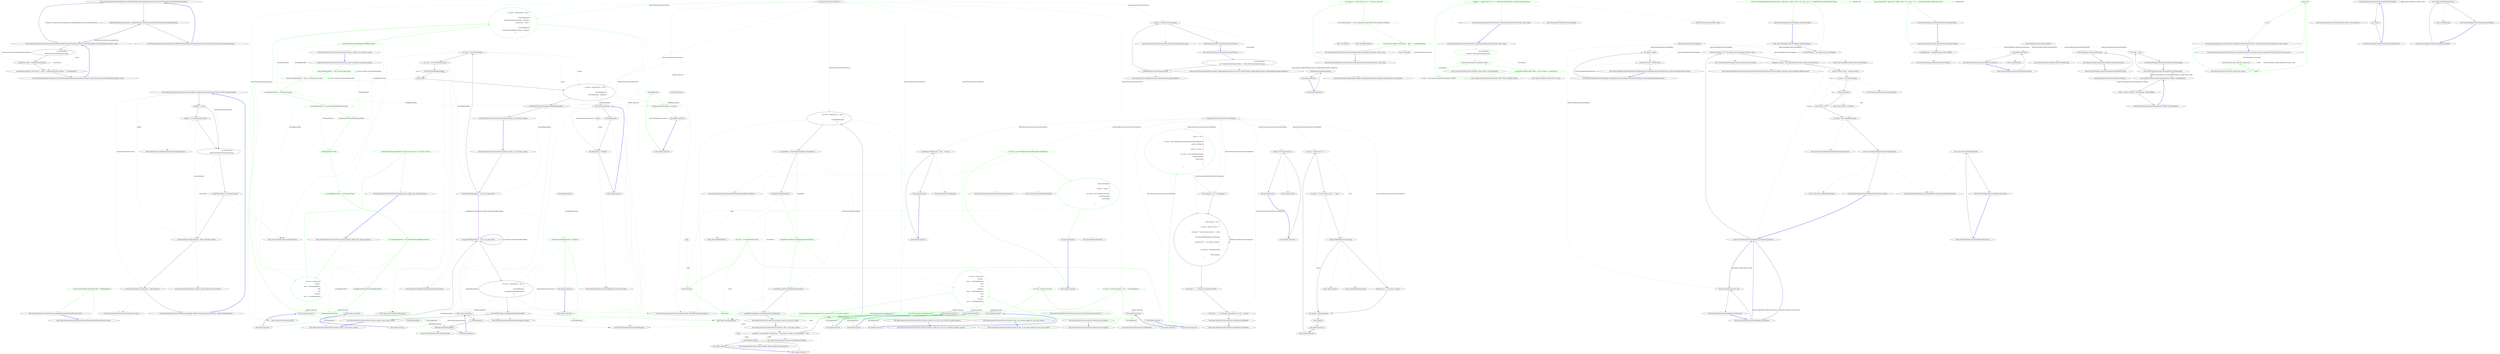 digraph  {
n0 [label="Entry Nancy.Testing.BrowserContextExtensions.MultiPartFormData(Nancy.Testing.BrowserContext, Nancy.Testing.BrowserContextMultipartFormData)", span="15-15", cluster="Nancy.Testing.BrowserContextExtensions.MultiPartFormData(Nancy.Testing.BrowserContext, Nancy.Testing.BrowserContextMultipartFormData)"];
n1 [label="MultiPartFormData(browserContext, multipartFormData, BrowserContextMultipartFormData.DefaultBoundaryName)", span="17-17", cluster="Nancy.Testing.BrowserContextExtensions.MultiPartFormData(Nancy.Testing.BrowserContext, Nancy.Testing.BrowserContextMultipartFormData)"];
n2 [label="Exit Nancy.Testing.BrowserContextExtensions.MultiPartFormData(Nancy.Testing.BrowserContext, Nancy.Testing.BrowserContextMultipartFormData)", span="15-15", cluster="Nancy.Testing.BrowserContextExtensions.MultiPartFormData(Nancy.Testing.BrowserContext, Nancy.Testing.BrowserContextMultipartFormData)"];
n3 [label="Entry Nancy.Testing.BrowserContextExtensions.MultiPartFormData(Nancy.Testing.BrowserContext, Nancy.Testing.BrowserContextMultipartFormData, string)", span="26-26", cluster="Nancy.Testing.BrowserContextExtensions.MultiPartFormData(Nancy.Testing.BrowserContext, Nancy.Testing.BrowserContextMultipartFormData, string)"];
n4 [label="var contextValues =\r\n                (IBrowserContextValues)browserContext", span="28-29", cluster="Nancy.Testing.BrowserContextExtensions.MultiPartFormData(Nancy.Testing.BrowserContext, Nancy.Testing.BrowserContextMultipartFormData, string)"];
n5 [label="contextValues.Body = multipartFormData.Body", span="31-31", cluster="Nancy.Testing.BrowserContextExtensions.MultiPartFormData(Nancy.Testing.BrowserContext, Nancy.Testing.BrowserContextMultipartFormData, string)"];
n6 [label="contextValues.Headers[''Content-Type''] = new[] { ''multipart/form-data; boundary='' + boundaryName }", span="32-32", cluster="Nancy.Testing.BrowserContextExtensions.MultiPartFormData(Nancy.Testing.BrowserContext, Nancy.Testing.BrowserContextMultipartFormData, string)"];
n7 [label="Exit Nancy.Testing.BrowserContextExtensions.MultiPartFormData(Nancy.Testing.BrowserContext, Nancy.Testing.BrowserContextMultipartFormData, string)", span="26-26", cluster="Nancy.Testing.BrowserContextExtensions.MultiPartFormData(Nancy.Testing.BrowserContext, Nancy.Testing.BrowserContextMultipartFormData, string)"];
n8 [label="Entry Nancy.Testing.BrowserContextExtensions.JsonBody<TModel>(Nancy.Testing.BrowserContext, TModel, Nancy.ISerializer)", span="41-41", cluster="Nancy.Testing.BrowserContextExtensions.JsonBody<TModel>(Nancy.Testing.BrowserContext, TModel, Nancy.ISerializer)"];
n9 [label="serializer == null", span="43-43", cluster="Nancy.Testing.BrowserContextExtensions.JsonBody<TModel>(Nancy.Testing.BrowserContext, TModel, Nancy.ISerializer)"];
n11 [label="var contextValues =\r\n                (IBrowserContextValues)browserContext", span="48-49", cluster="Nancy.Testing.BrowserContextExtensions.JsonBody<TModel>(Nancy.Testing.BrowserContext, TModel, Nancy.ISerializer)"];
n13 [label="serializer.Serialize(''application/json'', model, contextValues.Body)", span="53-53", cluster="Nancy.Testing.BrowserContextExtensions.JsonBody<TModel>(Nancy.Testing.BrowserContext, TModel, Nancy.ISerializer)"];
n14 [label="browserContext.Header(''Content-Type'', ''application/json'')", span="54-54", cluster="Nancy.Testing.BrowserContextExtensions.JsonBody<TModel>(Nancy.Testing.BrowserContext, TModel, Nancy.ISerializer)"];
n10 [label="serializer = new DefaultJsonSerializer()", span="45-45", cluster="Nancy.Testing.BrowserContextExtensions.JsonBody<TModel>(Nancy.Testing.BrowserContext, TModel, Nancy.ISerializer)"];
n16 [label="Entry Nancy.Responses.DefaultJsonSerializer.DefaultJsonSerializer()", span="8-8", cluster="Nancy.Responses.DefaultJsonSerializer.DefaultJsonSerializer()"];
n12 [label="contextValues.Body = new MemoryStream()", span="51-51", cluster="Nancy.Testing.BrowserContextExtensions.JsonBody<TModel>(Nancy.Testing.BrowserContext, TModel, Nancy.ISerializer)"];
n17 [label="Entry System.IO.MemoryStream.MemoryStream()", span="0-0", cluster="System.IO.MemoryStream.MemoryStream()"];
n18 [label="Entry Nancy.ISerializer.Serialize<TModel>(string, TModel, System.IO.Stream)", span="20-20", cluster="Nancy.ISerializer.Serialize<TModel>(string, TModel, System.IO.Stream)"];
n15 [label="Exit Nancy.Testing.BrowserContextExtensions.JsonBody<TModel>(Nancy.Testing.BrowserContext, TModel, Nancy.ISerializer)", span="41-41", cluster="Nancy.Testing.BrowserContextExtensions.JsonBody<TModel>(Nancy.Testing.BrowserContext, TModel, Nancy.ISerializer)"];
n19 [label="Entry Nancy.Testing.BrowserContext.Header(string, string)", span="100-100", cluster="Nancy.Testing.BrowserContext.Header(string, string)"];
d21 [label="var credentials = string.Format(''{0}:{1}'', username, password)", span="70-70", cluster="Nancy.Testing.BrowserContextExtensions.BasicAuth(Nancy.Testing.BrowserContext, string, string)", color=green, community=0];
d20 [label="Entry Nancy.Testing.BrowserContextExtensions.BasicAuth(Nancy.Testing.BrowserContext, string, string)", span="68-68", cluster="Nancy.Testing.BrowserContextExtensions.BasicAuth(Nancy.Testing.BrowserContext, string, string)"];
d22 [label="var encodedCredentials = Convert.ToBase64String(Encoding.UTF8.GetBytes(credentials))", span="72-72", cluster="Nancy.Testing.BrowserContextExtensions.BasicAuth(Nancy.Testing.BrowserContext, string, string)", color=green, community=0];
d25 [label="Entry string.Format(string, object, object)", span="0-0", cluster="string.Format(string, object, object)"];
d23 [label="browserContext.Header(''Authorization'', ''Basic '' + encodedCredentials)", span="74-74", cluster="Nancy.Testing.BrowserContextExtensions.BasicAuth(Nancy.Testing.BrowserContext, string, string)", color=green, community=0];
d24 [label="Exit Nancy.Testing.BrowserContextExtensions.BasicAuth(Nancy.Testing.BrowserContext, string, string)", span="68-68", cluster="Nancy.Testing.BrowserContextExtensions.BasicAuth(Nancy.Testing.BrowserContext, string, string)"];
d28 [label="Entry Unk.Header", span="", cluster="Unk.Header"];
d26 [label="Entry Unk.GetBytes", span="", cluster="Unk.GetBytes"];
d27 [label="Entry Unk.ToBase64String", span="", cluster="Unk.ToBase64String"];
d30 [label="!cookies.Any()", span="84-84", cluster="Nancy.Testing.BrowserContextExtensions.Cookie(Nancy.Testing.BrowserContext, System.Collections.Generic.IDictionary<string, string>)", color=green, community=0];
d29 [label="Entry Nancy.Testing.BrowserContextExtensions.Cookie(Nancy.Testing.BrowserContext, System.Collections.Generic.IDictionary<string, string>)", span="82-82", cluster="Nancy.Testing.BrowserContextExtensions.Cookie(Nancy.Testing.BrowserContext, System.Collections.Generic.IDictionary<string, string>)"];
d31 [label="return;", span="86-86", cluster="Nancy.Testing.BrowserContextExtensions.Cookie(Nancy.Testing.BrowserContext, System.Collections.Generic.IDictionary<string, string>)", color=green, community=0];
d32 [label=cookies, span="89-89", cluster="Nancy.Testing.BrowserContextExtensions.Cookie(Nancy.Testing.BrowserContext, System.Collections.Generic.IDictionary<string, string>)", color=green, community=0];
d35 [label="Entry System.Collections.Generic.IEnumerable<TSource>.Any<TSource>()", span="0-0", cluster="System.Collections.Generic.IEnumerable<TSource>.Any<TSource>()"];
d33 [label="browserContext.Cookie(cookie.Key, cookie.Value)", span="91-91", cluster="Nancy.Testing.BrowserContextExtensions.Cookie(Nancy.Testing.BrowserContext, System.Collections.Generic.IDictionary<string, string>)", color=green, community=0];
d34 [label="Exit Nancy.Testing.BrowserContextExtensions.Cookie(Nancy.Testing.BrowserContext, System.Collections.Generic.IDictionary<string, string>)", span="82-82", cluster="Nancy.Testing.BrowserContextExtensions.Cookie(Nancy.Testing.BrowserContext, System.Collections.Generic.IDictionary<string, string>)"];
d36 [label="Entry Nancy.Testing.BrowserContext.Cookie(string, string)", span="101-101", cluster="Nancy.Testing.BrowserContext.Cookie(string, string)"];
d38 [label="var contextValues =\r\n                (IBrowserContextValues)browserContext", span="103-104", cluster="Nancy.Testing.BrowserContextExtensions.Cookie(Nancy.Testing.BrowserContext, string, string)", color=green, community=0];
d37 [label="Entry Nancy.Testing.BrowserContextExtensions.Cookie(Nancy.Testing.BrowserContext, string, string)", span="101-101", cluster="Nancy.Testing.BrowserContextExtensions.Cookie(Nancy.Testing.BrowserContext, string, string)"];
d39 [label="!contextValues.Headers.ContainsKey(''Cookie'')", span="106-106", cluster="Nancy.Testing.BrowserContextExtensions.Cookie(Nancy.Testing.BrowserContext, string, string)", color=green, community=0];
d40 [label="contextValues.Headers.Add(''Cookie'', new List<string> { string.Empty })", span="108-108", cluster="Nancy.Testing.BrowserContextExtensions.Cookie(Nancy.Testing.BrowserContext, string, string)", color=green, community=0];
d41 [label="var values = (List<string>)contextValues.Headers[''Cookie'']", span="111-111", cluster="Nancy.Testing.BrowserContextExtensions.Cookie(Nancy.Testing.BrowserContext, string, string)", color=green, community=0];
d42 [label="values[0] += string.Format(''{0}={1};'', HttpUtility.UrlEncode(key), HttpUtility.UrlEncode(value))", span="112-112", cluster="Nancy.Testing.BrowserContextExtensions.Cookie(Nancy.Testing.BrowserContext, string, string)", color=green, community=0];
d43 [label="Exit Nancy.Testing.BrowserContextExtensions.Cookie(Nancy.Testing.BrowserContext, string, string)", span="101-101", cluster="Nancy.Testing.BrowserContextExtensions.Cookie(Nancy.Testing.BrowserContext, string, string)"];
d47 [label="Entry Nancy.Helpers.HttpUtility.UrlEncode(string)", span="373-373", cluster="Nancy.Helpers.HttpUtility.UrlEncode(string)"];
d44 [label="Entry System.Collections.Generic.IDictionary<TKey, TValue>.ContainsKey(TKey)", span="0-0", cluster="System.Collections.Generic.IDictionary<TKey, TValue>.ContainsKey(TKey)"];
d45 [label="Entry System.Collections.Generic.List<T>.List()", span="0-0", cluster="System.Collections.Generic.List<T>.List()"];
d46 [label="Entry System.Collections.Generic.IDictionary<TKey, TValue>.Add(TKey, TValue)", span="0-0", cluster="System.Collections.Generic.IDictionary<TKey, TValue>.Add(TKey, TValue)"];
d49 [label="browserContext.Header(''X-Requested-With'', ''XMLHttpRequest'')", span="122-122", cluster="Nancy.Testing.BrowserContextExtensions.AjaxRequest(Nancy.Testing.BrowserContext)", color=green, community=0];
d48 [label="Entry Nancy.Testing.BrowserContextExtensions.AjaxRequest(Nancy.Testing.BrowserContext)", span="120-120", cluster="Nancy.Testing.BrowserContextExtensions.AjaxRequest(Nancy.Testing.BrowserContext)"];
d50 [label="Exit Nancy.Testing.BrowserContextExtensions.AjaxRequest(Nancy.Testing.BrowserContext)", span="120-120", cluster="Nancy.Testing.BrowserContextExtensions.AjaxRequest(Nancy.Testing.BrowserContext)"];
m0_43 [label="Entry Nancy.Testing.BrowserContext.Body(System.IO.Stream, string)", span="70-70", cluster="Nancy.Testing.BrowserContext.Body(System.IO.Stream, string)", file="BrowserFixture.cs"];
m0_86 [label="Entry Nancy.Testing.Browser.Get(string, System.Action<Nancy.Testing.BrowserContext>)", span="50-50", cluster="Nancy.Testing.Browser.Get(string, System.Action<Nancy.Testing.BrowserContext>)", file="BrowserFixture.cs"];
m0_82 [label="Entry Nancy.Testing.Tests.BrowserFixture.Should_maintain_cookies_when_chaining_requests()", span="116-116", cluster="Nancy.Testing.Tests.BrowserFixture.Should_maintain_cookies_when_chaining_requests()", file="BrowserFixture.cs"];
m0_83 [label="var result = browser.Get(\r\n                    ''/session'',\r\n                    with => with.HttpRequest())\r\n                .Then\r\n                .Get(\r\n                    ''/session'',\r\n                    with => with.HttpRequest())", span="120-126", cluster="Nancy.Testing.Tests.BrowserFixture.Should_maintain_cookies_when_chaining_requests()", color=green, community=0, file="BrowserFixture.cs"];
m0_84 [label="result.Body.AsString().ShouldEqual(''Current session value is: I've created a session!'')", span="128-128", cluster="Nancy.Testing.Tests.BrowserFixture.Should_maintain_cookies_when_chaining_requests()", color=green, community=0, file="BrowserFixture.cs"];
m0_85 [label="Exit Nancy.Testing.Tests.BrowserFixture.Should_maintain_cookies_when_chaining_requests()", span="116-116", cluster="Nancy.Testing.Tests.BrowserFixture.Should_maintain_cookies_when_chaining_requests()", file="BrowserFixture.cs"];
m0_17 [label="Entry Nancy.Testing.Browser.Post(string, System.Action<Nancy.Testing.BrowserContext>)", span="94-94", cluster="Nancy.Testing.Browser.Post(string, System.Action<Nancy.Testing.BrowserContext>)", file="BrowserFixture.cs"];
m0_24 [label="Entry Nancy.Testing.BrowserContext.HttpRequest()", span="116-116", cluster="Nancy.Testing.BrowserContext.HttpRequest()", file="BrowserFixture.cs"];
m0_148 [label="Entry object.ToString()", span="0-0", cluster="object.ToString()", file="BrowserFixture.cs"];
m0_19 [label="Entry object.ShouldEqual(object)", span="80-80", cluster="object.ShouldEqual(object)", file="BrowserFixture.cs"];
m0_93 [label="Entry Nancy.Testing.Tests.BrowserFixture.Should_maintain_cookies_even_if_not_set_on_directly_preceding_request()", span="132-132", cluster="Nancy.Testing.Tests.BrowserFixture.Should_maintain_cookies_even_if_not_set_on_directly_preceding_request()", file="BrowserFixture.cs"];
m0_94 [label="var result = browser.Get(\r\n                    ''/session'',\r\n                    with => with.HttpRequest())\r\n                .Then\r\n                .Get(\r\n                    ''/nothing'',\r\n                    with => with.HttpRequest())\r\n                .Then\r\n                .Get(\r\n                    ''/session'',\r\n                    with => with.HttpRequest())", span="136-146", cluster="Nancy.Testing.Tests.BrowserFixture.Should_maintain_cookies_even_if_not_set_on_directly_preceding_request()", color=green, community=0, file="BrowserFixture.cs"];
m0_95 [label="result.Body.AsString().ShouldEqual(''Current session value is: I've created a session!'')", span="148-148", cluster="Nancy.Testing.Tests.BrowserFixture.Should_maintain_cookies_even_if_not_set_on_directly_preceding_request()", color=green, community=0, file="BrowserFixture.cs"];
m0_96 [label="Exit Nancy.Testing.Tests.BrowserFixture.Should_maintain_cookies_even_if_not_set_on_directly_preceding_request()", span="132-132", cluster="Nancy.Testing.Tests.BrowserFixture.Should_maintain_cookies_even_if_not_set_on_directly_preceding_request()", file="BrowserFixture.cs"];
m0_18 [label="Entry Nancy.Testing.BrowserResponseBodyWrapper.AsString()", span="30-30", cluster="Nancy.Testing.BrowserResponseBodyWrapper.AsString()", file="BrowserFixture.cs"];
m0_118 [label="Entry Nancy.Testing.Tests.BrowserFixture.EchoModule.EchoModule()", span="176-176", cluster="Nancy.Testing.Tests.BrowserFixture.EchoModule.EchoModule()", file="BrowserFixture.cs"];
m0_119 [label="Post[''/''] = ctx =>\r\n                    {\r\n                        var body = new StreamReader(Context.Request.Body).ReadToEnd();\r\n                        return new Response\r\n                                {\r\n                                    Contents = stream =>\r\n                                                {\r\n                                                    var writer = new StreamWriter(stream);\r\n                                                    writer.Write(body);\r\n                                                    writer.Flush();\r\n                                                }\r\n                                };\r\n                    }", span="179-191", cluster="Nancy.Testing.Tests.BrowserFixture.EchoModule.EchoModule()", color=green, community=0, file="BrowserFixture.cs"];
m0_120 [label="Get[''/nothing''] = ctx => string.Empty", span="193-193", cluster="Nancy.Testing.Tests.BrowserFixture.EchoModule.EchoModule()", file="BrowserFixture.cs"];
m0_121 [label="Get[''/session''] = ctx =>\r\n                    {\r\n                        var value = Session[''moo''] ?? '''';\r\n\r\n                        var output = ''Current session value is: '' + value;\r\n\r\n                        if (string.IsNullOrEmpty(value.ToString()))\r\n                        {\r\n                            Session[''moo''] = ''I've created a session!'';\r\n                        }\r\n\r\n                        var response = (Response)output;\r\n\r\n                        return response;\r\n                    }", span="195-209", cluster="Nancy.Testing.Tests.BrowserFixture.EchoModule.EchoModule()", file="BrowserFixture.cs"];
m0_122 [label="Get[''/type''] = _ => Request.Url.Scheme.ToLower()", span="211-211", cluster="Nancy.Testing.Tests.BrowserFixture.EchoModule.EchoModule()", file="BrowserFixture.cs"];
m0_123 [label="Get[''/ajax''] = _ => this.Request.IsAjaxRequest() ? ''ajax'' : ''not-ajax''", span="213-213", cluster="Nancy.Testing.Tests.BrowserFixture.EchoModule.EchoModule()", file="BrowserFixture.cs"];
m0_124 [label="Exit Nancy.Testing.Tests.BrowserFixture.EchoModule.EchoModule()", span="176-176", cluster="Nancy.Testing.Tests.BrowserFixture.EchoModule.EchoModule()", file="BrowserFixture.cs"];
m0_26 [label="Entry Nancy.Testing.Tests.BrowserFixture.Should_be_able_to_send_stream_in_body()", span="45-45", cluster="Nancy.Testing.Tests.BrowserFixture.Should_be_able_to_send_stream_in_body()", file="BrowserFixture.cs"];
m0_33 [label="result.Body.AsString().ShouldEqual(thisIsMyRequestBody)", span="61-61", cluster="Nancy.Testing.Tests.BrowserFixture.Should_be_able_to_send_stream_in_body()", file="BrowserFixture.cs"];
m0_30 [label="writer.Write(thisIsMyRequestBody)", span="51-51", cluster="Nancy.Testing.Tests.BrowserFixture.Should_be_able_to_send_stream_in_body()", file="BrowserFixture.cs"];
m0_28 [label="var stream = new MemoryStream()", span="49-49", cluster="Nancy.Testing.Tests.BrowserFixture.Should_be_able_to_send_stream_in_body()", file="BrowserFixture.cs"];
m0_29 [label="var writer = new StreamWriter(stream)", span="50-50", cluster="Nancy.Testing.Tests.BrowserFixture.Should_be_able_to_send_stream_in_body()", file="BrowserFixture.cs"];
m0_32 [label="var result = browser.Post(''/'', with =>\r\n                                           {\r\n                                               with.HttpRequest();\r\n                                               with.Body(stream, ''text/plain'');\r\n                                           })", span="54-58", cluster="Nancy.Testing.Tests.BrowserFixture.Should_be_able_to_send_stream_in_body()", file="BrowserFixture.cs"];
m0_31 [label="writer.Flush()", span="52-52", cluster="Nancy.Testing.Tests.BrowserFixture.Should_be_able_to_send_stream_in_body()", file="BrowserFixture.cs"];
m0_27 [label="string thisIsMyRequestBody = ''This is my request body''", span="48-48", cluster="Nancy.Testing.Tests.BrowserFixture.Should_be_able_to_send_stream_in_body()", file="BrowserFixture.cs"];
m0_34 [label="Exit Nancy.Testing.Tests.BrowserFixture.Should_be_able_to_send_stream_in_body()", span="45-45", cluster="Nancy.Testing.Tests.BrowserFixture.Should_be_able_to_send_stream_in_body()", file="BrowserFixture.cs"];
m0_36 [label="Entry System.IO.StreamWriter.StreamWriter(System.IO.Stream)", span="0-0", cluster="System.IO.StreamWriter.StreamWriter(System.IO.Stream)", file="BrowserFixture.cs"];
m0_12 [label="Entry Nancy.Testing.Tests.BrowserFixture.Should_be_able_to_send_string_in_body()", span="28-28", cluster="Nancy.Testing.Tests.BrowserFixture.Should_be_able_to_send_string_in_body()", file="BrowserFixture.cs"];
m0_15 [label="result.Body.AsString().ShouldEqual(thisIsMyRequestBody)", span="41-41", cluster="Nancy.Testing.Tests.BrowserFixture.Should_be_able_to_send_string_in_body()", file="BrowserFixture.cs"];
m0_14 [label="var result = browser.Post(''/'', with =>\r\n                                           {\r\n                                               with.HttpRequest();\r\n                                               with.Body(thisIsMyRequestBody);\r\n                                           })", span="34-38", cluster="Nancy.Testing.Tests.BrowserFixture.Should_be_able_to_send_string_in_body()", file="BrowserFixture.cs"];
m0_13 [label="string thisIsMyRequestBody = ''This is my request body''", span="31-31", cluster="Nancy.Testing.Tests.BrowserFixture.Should_be_able_to_send_string_in_body()", file="BrowserFixture.cs"];
m0_16 [label="Exit Nancy.Testing.Tests.BrowserFixture.Should_be_able_to_send_string_in_body()", span="28-28", cluster="Nancy.Testing.Tests.BrowserFixture.Should_be_able_to_send_string_in_body()", file="BrowserFixture.cs"];
m0_149 [label="Entry string.IsNullOrEmpty(string)", span="0-0", cluster="string.IsNullOrEmpty(string)", file="BrowserFixture.cs"];
m0_6 [label="Entry Nancy.Session.CookieBasedSessions.Enable(Nancy.Bootstrapper.IPipelines)", span="79-79", cluster="Nancy.Session.CookieBasedSessions.Enable(Nancy.Bootstrapper.IPipelines)", file="BrowserFixture.cs"];
m0_44 [label="Entry Nancy.Testing.Tests.BrowserFixture.Should_be_able_to_send_json_in_body()", span="65-65", cluster="Nancy.Testing.Tests.BrowserFixture.Should_be_able_to_send_json_in_body()", file="BrowserFixture.cs"];
m0_49 [label="actualModel.SomeString.ShouldEqual(model.SomeString)", span="80-80", cluster="Nancy.Testing.Tests.BrowserFixture.Should_be_able_to_send_json_in_body()", color=green, community=0, file="BrowserFixture.cs"];
m0_45 [label="var model = new EchoModel { SomeString = ''Some String'', SomeInt = 29, SomeBoolean = true }", span="68-68", cluster="Nancy.Testing.Tests.BrowserFixture.Should_be_able_to_send_json_in_body()", file="BrowserFixture.cs"];
m0_47 [label="var actualModel = result.Body.DeserializeJson<EchoModel>()", span="77-77", cluster="Nancy.Testing.Tests.BrowserFixture.Should_be_able_to_send_json_in_body()", file="BrowserFixture.cs"];
m0_48 [label="actualModel.ShouldNotBeNull()", span="79-79", cluster="Nancy.Testing.Tests.BrowserFixture.Should_be_able_to_send_json_in_body()", file="BrowserFixture.cs"];
m0_50 [label="actualModel.SomeInt.ShouldEqual(model.SomeInt)", span="81-81", cluster="Nancy.Testing.Tests.BrowserFixture.Should_be_able_to_send_json_in_body()", file="BrowserFixture.cs"];
m0_46 [label="var result = browser.Post(''/'', with =>\r\n                                            {\r\n                                                with.JsonBody(model);\r\n                                            })", span="71-74", cluster="Nancy.Testing.Tests.BrowserFixture.Should_be_able_to_send_json_in_body()", file="BrowserFixture.cs"];
m0_51 [label="actualModel.SomeBoolean.ShouldEqual(model.SomeBoolean)", span="82-82", cluster="Nancy.Testing.Tests.BrowserFixture.Should_be_able_to_send_json_in_body()", file="BrowserFixture.cs"];
m0_52 [label="Exit Nancy.Testing.Tests.BrowserFixture.Should_be_able_to_send_json_in_body()", span="65-65", cluster="Nancy.Testing.Tests.BrowserFixture.Should_be_able_to_send_json_in_body()", file="BrowserFixture.cs"];
m0_117 [label="Entry Nancy.Testing.BrowserContext.AjaxRequest()", span="120-120", cluster="Nancy.Testing.BrowserContext.AjaxRequest()", file="BrowserFixture.cs"];
m0_59 [label="Entry Nancy.Testing.BrowserContext.JsonBody<TModel>(TModel, Nancy.ISerializer)", span="46-46", cluster="Nancy.Testing.BrowserContext.JsonBody<TModel>(TModel, Nancy.ISerializer)", file="BrowserFixture.cs"];
m0_8 [label="Entry lambda expression", span="20-20", cluster="lambda expression", file="BrowserFixture.cs"];
m0_76 [label="with.Body(firstRequestStream, ''text/plain'')", span="104-104", cluster="lambda expression", color=green, community=0, file="BrowserFixture.cs"];
m0_74 [label="Entry lambda expression", span="101-105", cluster="lambda expression", file="BrowserFixture.cs"];
m0_78 [label="Entry lambda expression", span="105-109", cluster="lambda expression", file="BrowserFixture.cs"];
m0_75 [label="with.HttpRequest()", span="103-103", cluster="lambda expression", color=green, community=0, file="BrowserFixture.cs"];
m0_77 [label="Exit lambda expression", span="101-105", cluster="lambda expression", file="BrowserFixture.cs"];
m0_80 [label="with.Body(secondRequestStream, ''text/plain'')", span="108-108", cluster="lambda expression", color=green, community=0, file="BrowserFixture.cs"];
m0_79 [label="with.HttpRequest()", span="107-107", cluster="lambda expression", color=green, community=0, file="BrowserFixture.cs"];
m0_81 [label="Exit lambda expression", span="105-109", cluster="lambda expression", file="BrowserFixture.cs"];
m0_87 [label="Entry lambda expression", span="122-122", cluster="lambda expression", file="BrowserFixture.cs"];
m0_90 [label="Entry lambda expression", span="126-126", cluster="lambda expression", file="BrowserFixture.cs"];
m0_88 [label="with.HttpRequest()", span="122-122", cluster="lambda expression", color=green, community=0, file="BrowserFixture.cs"];
m0_89 [label="Exit lambda expression", span="122-122", cluster="lambda expression", file="BrowserFixture.cs"];
m0_91 [label="with.HttpRequest()", span="126-126", cluster="lambda expression", color=green, community=0, file="BrowserFixture.cs"];
m0_92 [label="Exit lambda expression", span="126-126", cluster="lambda expression", file="BrowserFixture.cs"];
m0_97 [label="Entry lambda expression", span="138-138", cluster="lambda expression", file="BrowserFixture.cs"];
m0_100 [label="Entry lambda expression", span="142-142", cluster="lambda expression", file="BrowserFixture.cs"];
m0_103 [label="Entry lambda expression", span="146-146", cluster="lambda expression", file="BrowserFixture.cs"];
m0_98 [label="with.HttpRequest()", span="138-138", cluster="lambda expression", color=green, community=0, file="BrowserFixture.cs"];
m0_99 [label="Exit lambda expression", span="138-138", cluster="lambda expression", file="BrowserFixture.cs"];
m0_101 [label="with.HttpRequest()", span="142-142", cluster="lambda expression", color=green, community=0, file="BrowserFixture.cs"];
m0_102 [label="Exit lambda expression", span="142-142", cluster="lambda expression", file="BrowserFixture.cs"];
m0_104 [label="with.HttpRequest()", span="146-146", cluster="lambda expression", color=green, community=0, file="BrowserFixture.cs"];
m0_105 [label="Exit lambda expression", span="146-146", cluster="lambda expression", file="BrowserFixture.cs"];
m0_114 [label="Entry lambda expression", span="162-162", cluster="lambda expression", file="BrowserFixture.cs"];
m0_115 [label="with.AjaxRequest()", span="162-162", cluster="lambda expression", color=green, community=0, file="BrowserFixture.cs"];
m0_116 [label="Exit lambda expression", span="162-162", cluster="lambda expression", file="BrowserFixture.cs"];
m0_126 [label="var body = new StreamReader(Context.Request.Body).ReadToEnd()", span="181-181", cluster="lambda expression", color=green, community=0, file="BrowserFixture.cs"];
m0_125 [label="Entry lambda expression", span="179-191", cluster="lambda expression", file="BrowserFixture.cs"];
m0_127 [label="return new Response\r\n                                {\r\n                                    Contents = stream =>\r\n                                                {\r\n                                                    var writer = new StreamWriter(stream);\r\n                                                    writer.Write(body);\r\n                                                    writer.Flush();\r\n                                                }\r\n                                };", span="182-190", cluster="lambda expression", color=green, community=0, file="BrowserFixture.cs"];
m0_134 [label="writer.Write(body)", span="187-187", cluster="lambda expression", color=green, community=0, file="BrowserFixture.cs"];
m0_128 [label="Exit lambda expression", span="179-191", cluster="lambda expression", file="BrowserFixture.cs"];
m0_133 [label="var writer = new StreamWriter(stream)", span="186-186", cluster="lambda expression", color=green, community=0, file="BrowserFixture.cs"];
m0_135 [label="writer.Flush()", span="188-188", cluster="lambda expression", color=green, community=0, file="BrowserFixture.cs"];
m0_132 [label="Entry lambda expression", span="184-189", cluster="lambda expression", file="BrowserFixture.cs"];
m0_136 [label="Exit lambda expression", span="184-189", cluster="lambda expression", file="BrowserFixture.cs"];
m0_57 [label="with.JsonBody(model)", span="73-73", cluster="lambda expression", file="BrowserFixture.cs"];
m0_41 [label="with.Body(stream, ''text/plain'')", span="57-57", cluster="lambda expression", file="BrowserFixture.cs"];
m0_21 [label="with.HttpRequest()", span="36-36", cluster="lambda expression", file="BrowserFixture.cs"];
m0_40 [label="with.HttpRequest()", span="56-56", cluster="lambda expression", file="BrowserFixture.cs"];
m0_141 [label="var value = Session[''moo''] ?? ''''", span="197-197", cluster="lambda expression", file="BrowserFixture.cs"];
m0_144 [label="Session[''moo''] = ''I've created a session!''", span="203-203", cluster="lambda expression", file="BrowserFixture.cs"];
m0_151 [label="Request.Url.Scheme.ToLower()", span="211-211", cluster="lambda expression", file="BrowserFixture.cs"];
m0_155 [label="this.Request.IsAjaxRequest() ? ''ajax'' : ''not-ajax''", span="213-213", cluster="lambda expression", file="BrowserFixture.cs"];
m0_56 [label="Entry lambda expression", span="71-74", cluster="lambda expression", file="BrowserFixture.cs"];
m0_58 [label="Exit lambda expression", span="71-74", cluster="lambda expression", file="BrowserFixture.cs"];
m0_20 [label="Entry lambda expression", span="34-38", cluster="lambda expression", file="BrowserFixture.cs"];
m0_39 [label="Entry lambda expression", span="54-58", cluster="lambda expression", file="BrowserFixture.cs"];
m0_42 [label="Exit lambda expression", span="54-58", cluster="lambda expression", file="BrowserFixture.cs"];
m0_22 [label="with.Body(thisIsMyRequestBody)", span="37-37", cluster="lambda expression", file="BrowserFixture.cs"];
m0_140 [label="Entry lambda expression", span="195-209", cluster="lambda expression", file="BrowserFixture.cs"];
m0_142 [label="var output = ''Current session value is: '' + value", span="199-199", cluster="lambda expression", file="BrowserFixture.cs"];
m0_143 [label="string.IsNullOrEmpty(value.ToString())", span="201-201", cluster="lambda expression", file="BrowserFixture.cs"];
m0_145 [label="var response = (Response)output", span="206-206", cluster="lambda expression", file="BrowserFixture.cs"];
m0_150 [label="Entry lambda expression", span="211-211", cluster="lambda expression", file="BrowserFixture.cs"];
m0_152 [label="Exit lambda expression", span="211-211", cluster="lambda expression", file="BrowserFixture.cs"];
m0_154 [label="Entry lambda expression", span="213-213", cluster="lambda expression", file="BrowserFixture.cs"];
m0_156 [label="Exit lambda expression", span="213-213", cluster="lambda expression", file="BrowserFixture.cs"];
m0_9 [label="config.Modules(typeof(EchoModule))", span="20-20", cluster="lambda expression", file="BrowserFixture.cs"];
m0_23 [label="Exit lambda expression", span="34-38", cluster="lambda expression", file="BrowserFixture.cs"];
m0_147 [label="Exit lambda expression", span="195-209", cluster="lambda expression", file="BrowserFixture.cs"];
m0_146 [label="return response;", span="208-208", cluster="lambda expression", file="BrowserFixture.cs"];
m0_10 [label="Exit lambda expression", span="20-20", cluster="lambda expression", file="BrowserFixture.cs"];
m0_60 [label="Entry Nancy.Testing.Tests.BrowserFixture.Should_be_able_to_continue_with_another_request()", span="86-86", cluster="Nancy.Testing.Tests.BrowserFixture.Should_be_able_to_continue_with_another_request()", file="BrowserFixture.cs"];
m0_61 [label="string FirstRequestBody = ''This is my first request body''", span="89-89", cluster="Nancy.Testing.Tests.BrowserFixture.Should_be_able_to_continue_with_another_request()", color=green, community=0, file="BrowserFixture.cs"];
m0_62 [label="string SecondRequestBody = ''This is my second request body''", span="90-90", cluster="Nancy.Testing.Tests.BrowserFixture.Should_be_able_to_continue_with_another_request()", color=green, community=0, file="BrowserFixture.cs"];
m0_65 [label="firstRequestWriter.Write(FirstRequestBody)", span="93-93", cluster="Nancy.Testing.Tests.BrowserFixture.Should_be_able_to_continue_with_another_request()", color=green, community=0, file="BrowserFixture.cs"];
m0_63 [label="var firstRequestStream = new MemoryStream()", span="91-91", cluster="Nancy.Testing.Tests.BrowserFixture.Should_be_able_to_continue_with_another_request()", color=green, community=0, file="BrowserFixture.cs"];
m0_69 [label="secondRequestWriter.Write(SecondRequestBody)", span="97-97", cluster="Nancy.Testing.Tests.BrowserFixture.Should_be_able_to_continue_with_another_request()", color=green, community=0, file="BrowserFixture.cs"];
m0_72 [label="result.Body.AsString().ShouldEqual(SecondRequestBody)", span="112-112", cluster="Nancy.Testing.Tests.BrowserFixture.Should_be_able_to_continue_with_another_request()", color=green, community=0, file="BrowserFixture.cs"];
m0_64 [label="var firstRequestWriter = new StreamWriter(firstRequestStream)", span="92-92", cluster="Nancy.Testing.Tests.BrowserFixture.Should_be_able_to_continue_with_another_request()", color=green, community=0, file="BrowserFixture.cs"];
m0_66 [label="firstRequestWriter.Flush()", span="94-94", cluster="Nancy.Testing.Tests.BrowserFixture.Should_be_able_to_continue_with_another_request()", color=green, community=0, file="BrowserFixture.cs"];
m0_71 [label="var result = browser.Post(''/'', with =>\r\n            {\r\n                with.HttpRequest();\r\n                with.Body(firstRequestStream, ''text/plain'');\r\n            }).Then.Post(''/'', with =>\r\n            {\r\n                with.HttpRequest();\r\n                with.Body(secondRequestStream, ''text/plain'');\r\n            })", span="101-109", cluster="Nancy.Testing.Tests.BrowserFixture.Should_be_able_to_continue_with_another_request()", color=green, community=0, file="BrowserFixture.cs"];
m0_68 [label="var secondRequestWriter = new StreamWriter(secondRequestStream)", span="96-96", cluster="Nancy.Testing.Tests.BrowserFixture.Should_be_able_to_continue_with_another_request()", color=green, community=0, file="BrowserFixture.cs"];
m0_70 [label="secondRequestWriter.Flush()", span="98-98", cluster="Nancy.Testing.Tests.BrowserFixture.Should_be_able_to_continue_with_another_request()", color=green, community=0, file="BrowserFixture.cs"];
m0_67 [label="var secondRequestStream = new MemoryStream()", span="95-95", cluster="Nancy.Testing.Tests.BrowserFixture.Should_be_able_to_continue_with_another_request()", color=green, community=0, file="BrowserFixture.cs"];
m0_73 [label="Exit Nancy.Testing.Tests.BrowserFixture.Should_be_able_to_continue_with_another_request()", span="86-86", cluster="Nancy.Testing.Tests.BrowserFixture.Should_be_able_to_continue_with_another_request()", file="BrowserFixture.cs"];
m0_106 [label="Entry Nancy.Testing.Tests.BrowserFixture.Should_be_able_to_not_specify_delegate_for_basic_http_request()", span="152-152", cluster="Nancy.Testing.Tests.BrowserFixture.Should_be_able_to_not_specify_delegate_for_basic_http_request()", file="BrowserFixture.cs"];
m0_107 [label="var result = browser.Get(''/type'')", span="154-154", cluster="Nancy.Testing.Tests.BrowserFixture.Should_be_able_to_not_specify_delegate_for_basic_http_request()", color=green, community=0, file="BrowserFixture.cs"];
m0_108 [label="result.Body.AsString().ShouldEqual(''http'')", span="156-156", cluster="Nancy.Testing.Tests.BrowserFixture.Should_be_able_to_not_specify_delegate_for_basic_http_request()", color=green, community=0, file="BrowserFixture.cs"];
m0_109 [label="Exit Nancy.Testing.Tests.BrowserFixture.Should_be_able_to_not_specify_delegate_for_basic_http_request()", span="152-152", cluster="Nancy.Testing.Tests.BrowserFixture.Should_be_able_to_not_specify_delegate_for_basic_http_request()", file="BrowserFixture.cs"];
m0_37 [label="Entry System.IO.StreamWriter.Write(string)", span="0-0", cluster="System.IO.StreamWriter.Write(string)", file="BrowserFixture.cs"];
m0_129 [label="Entry System.IO.StreamReader.StreamReader(System.IO.Stream)", span="0-0", cluster="System.IO.StreamReader.StreamReader(System.IO.Stream)", file="BrowserFixture.cs"];
m0_38 [label="Entry System.IO.StreamWriter.Flush()", span="0-0", cluster="System.IO.StreamWriter.Flush()", file="BrowserFixture.cs"];
m0_54 [label="Entry Nancy.Testing.BrowserResponseBodyWrapper.DeserializeJson<TModel>()", span="55-55", cluster="Nancy.Testing.BrowserResponseBodyWrapper.DeserializeJson<TModel>()", file="BrowserFixture.cs"];
m0_110 [label="Entry Nancy.Testing.Tests.BrowserFixture.Should_add_ajax_header()", span="160-160", cluster="Nancy.Testing.Tests.BrowserFixture.Should_add_ajax_header()", file="BrowserFixture.cs"];
m0_111 [label="var result = browser.Get(''/ajax'', with => with.AjaxRequest())", span="162-162", cluster="Nancy.Testing.Tests.BrowserFixture.Should_add_ajax_header()", color=green, community=0, file="BrowserFixture.cs"];
m0_112 [label="result.Body.AsString().ShouldEqual(''ajax'')", span="164-164", cluster="Nancy.Testing.Tests.BrowserFixture.Should_add_ajax_header()", color=green, community=0, file="BrowserFixture.cs"];
m0_113 [label="Exit Nancy.Testing.Tests.BrowserFixture.Should_add_ajax_header()", span="160-160", cluster="Nancy.Testing.Tests.BrowserFixture.Should_add_ajax_header()", file="BrowserFixture.cs"];
m0_5 [label="Entry Nancy.Testing.ConfigurableBootstrapper.ConfigurableBootstrapper(System.Action<Nancy.Testing.ConfigurableBootstrapper.ConfigurableBoostrapperConfigurator>)", span="38-38", cluster="Nancy.Testing.ConfigurableBootstrapper.ConfigurableBootstrapper(System.Action<Nancy.Testing.ConfigurableBootstrapper.ConfigurableBoostrapperConfigurator>)", file="BrowserFixture.cs"];
m0_130 [label="Entry System.IO.StreamReader.ReadToEnd()", span="0-0", cluster="System.IO.StreamReader.ReadToEnd()", file="BrowserFixture.cs"];
m0_0 [label="Entry Nancy.Testing.Tests.BrowserFixture.BrowserFixture()", span="17-17", cluster="Nancy.Testing.Tests.BrowserFixture.BrowserFixture()", file="BrowserFixture.cs"];
m0_3 [label="browser = new Browser(bootstrapper)", span="24-24", cluster="Nancy.Testing.Tests.BrowserFixture.BrowserFixture()", file="BrowserFixture.cs"];
m0_1 [label="var bootstrapper =\r\n                new ConfigurableBootstrapper(config => config.Modules(typeof(EchoModule)))", span="19-20", cluster="Nancy.Testing.Tests.BrowserFixture.BrowserFixture()", file="BrowserFixture.cs"];
m0_2 [label="CookieBasedSessions.Enable(bootstrapper)", span="22-22", cluster="Nancy.Testing.Tests.BrowserFixture.BrowserFixture()", file="BrowserFixture.cs"];
m0_4 [label="Exit Nancy.Testing.Tests.BrowserFixture.BrowserFixture()", span="17-17", cluster="Nancy.Testing.Tests.BrowserFixture.BrowserFixture()", file="BrowserFixture.cs"];
m0_11 [label="Entry Nancy.Testing.ConfigurableBootstrapper.ConfigurableBoostrapperConfigurator.Modules(params System.Type[])", span="589-589", cluster="Nancy.Testing.ConfigurableBootstrapper.ConfigurableBoostrapperConfigurator.Modules(params System.Type[])", file="BrowserFixture.cs"];
m0_53 [label="Entry Nancy.Testing.Tests.BrowserFixture.EchoModel.EchoModel()", span="167-167", cluster="Nancy.Testing.Tests.BrowserFixture.EchoModel.EchoModel()", file="BrowserFixture.cs"];
m0_157 [label="Entry Nancy.Request.IsAjaxRequest()", span="15-15", cluster="Nancy.Request.IsAjaxRequest()", file="BrowserFixture.cs"];
m0_131 [label="Entry Nancy.Response.Response()", span="15-15", cluster="Nancy.Response.Response()", file="BrowserFixture.cs"];
m0_153 [label="Entry string.ToLower()", span="0-0", cluster="string.ToLower()", file="BrowserFixture.cs"];
m0_25 [label="Entry Nancy.Testing.BrowserContext.Body(string)", span="60-60", cluster="Nancy.Testing.BrowserContext.Body(string)", file="BrowserFixture.cs"];
m0_55 [label="Entry object.ShouldNotBeNull()", span="125-125", cluster="object.ShouldNotBeNull()", file="BrowserFixture.cs"];
m0_7 [label="Entry Nancy.Testing.Browser.Browser(Nancy.Bootstrapper.INancyBootstrapper)", span="26-26", cluster="Nancy.Testing.Browser.Browser(Nancy.Bootstrapper.INancyBootstrapper)", file="BrowserFixture.cs"];
m0_158 [label="Nancy.Testing.Tests.BrowserFixture", span="", file="BrowserFixture.cs"];
m0_162 [label=firstRequestStream, span="", file="BrowserFixture.cs"];
m0_163 [label=secondRequestStream, span="", file="BrowserFixture.cs"];
m0_164 [label="Nancy.Testing.Tests.BrowserFixture.EchoModule", span="", file="BrowserFixture.cs"];
m0_165 [label=body, span="", file="BrowserFixture.cs"];
m0_161 [label=model, span="", file="BrowserFixture.cs"];
m0_160 [label=stream, span="", file="BrowserFixture.cs"];
m0_159 [label=thisIsMyRequestBody, span="", file="BrowserFixture.cs"];
m1_31 [label="Entry Nancy.ViewEngines.IRenderContext.GetCsrfToken()", span="44-44", cluster="Nancy.ViewEngines.IRenderContext.GetCsrfToken()", file="HtmlHelpers.cs"];
m1_7 [label="Entry Nancy.ViewEngines.Razor.HtmlHelpers.Partial(string, dynamic)", span="27-27", cluster="Nancy.ViewEngines.Razor.HtmlHelpers.Partial(string, dynamic)", file="HtmlHelpers.cs"];
m1_8 [label="ViewLocationResult view = this.renderContext.LocateView(viewName, model)", span="29-29", cluster="Nancy.ViewEngines.Razor.HtmlHelpers.Partial(string, dynamic)", file="HtmlHelpers.cs"];
m1_9 [label="Response response = this.engine.RenderView(view, model, this.renderContext)", span="31-31", cluster="Nancy.ViewEngines.Razor.HtmlHelpers.Partial(string, dynamic)", file="HtmlHelpers.cs"];
m1_10 [label="Action<Stream> action = response.Contents", span="32-32", cluster="Nancy.ViewEngines.Razor.HtmlHelpers.Partial(string, dynamic)", file="HtmlHelpers.cs"];
m1_11 [label="var mem = new MemoryStream()", span="33-33", cluster="Nancy.ViewEngines.Razor.HtmlHelpers.Partial(string, dynamic)", file="HtmlHelpers.cs"];
m1_12 [label="action.Invoke(mem)", span="35-35", cluster="Nancy.ViewEngines.Razor.HtmlHelpers.Partial(string, dynamic)", file="HtmlHelpers.cs"];
m1_13 [label="mem.Position = 0", span="36-36", cluster="Nancy.ViewEngines.Razor.HtmlHelpers.Partial(string, dynamic)", file="HtmlHelpers.cs"];
m1_14 [label="var reader = new StreamReader(mem)", span="38-38", cluster="Nancy.ViewEngines.Razor.HtmlHelpers.Partial(string, dynamic)", file="HtmlHelpers.cs"];
m1_15 [label="return new NonEncodedHtmlString(reader.ReadToEnd());", span="40-40", cluster="Nancy.ViewEngines.Razor.HtmlHelpers.Partial(string, dynamic)", file="HtmlHelpers.cs"];
m1_16 [label="Exit Nancy.ViewEngines.Razor.HtmlHelpers.Partial(string, dynamic)", span="27-27", cluster="Nancy.ViewEngines.Razor.HtmlHelpers.Partial(string, dynamic)", file="HtmlHelpers.cs"];
m1_21 [label="Entry System.IO.StreamReader.StreamReader(System.IO.Stream)", span="0-0", cluster="System.IO.StreamReader.StreamReader(System.IO.Stream)", file="HtmlHelpers.cs"];
m1_24 [label="Entry Nancy.ViewEngines.Razor.HtmlHelpers.Raw(string)", span="43-43", cluster="Nancy.ViewEngines.Razor.HtmlHelpers.Raw(string)", file="HtmlHelpers.cs"];
m1_25 [label="return new NonEncodedHtmlString(text);", span="45-45", cluster="Nancy.ViewEngines.Razor.HtmlHelpers.Raw(string)", file="HtmlHelpers.cs"];
m1_26 [label="Exit Nancy.ViewEngines.Razor.HtmlHelpers.Raw(string)", span="43-43", cluster="Nancy.ViewEngines.Razor.HtmlHelpers.Raw(string)", file="HtmlHelpers.cs"];
m1_18 [label="Entry Nancy.ViewEngines.Razor.RazorViewEngine.RenderView(Nancy.ViewEngines.ViewLocationResult, dynamic, Nancy.ViewEngines.IRenderContext)", span="197-197", cluster="Nancy.ViewEngines.Razor.RazorViewEngine.RenderView(Nancy.ViewEngines.ViewLocationResult, dynamic, Nancy.ViewEngines.IRenderContext)", file="HtmlHelpers.cs"];
m1_27 [label="Entry Nancy.ViewEngines.Razor.HtmlHelpers.AntiForgeryToken()", span="48-48", cluster="Nancy.ViewEngines.Razor.HtmlHelpers.AntiForgeryToken()", file="HtmlHelpers.cs"];
m1_28 [label="var tokenKeyValue = this.renderContext.GetCsrfToken()", span="50-50", cluster="Nancy.ViewEngines.Razor.HtmlHelpers.AntiForgeryToken()", file="HtmlHelpers.cs"];
m1_29 [label="return new NonEncodedHtmlString(String.Format(''<input type=\''hidden\'' name=\''{0}\'' value=\''{1}\''/>'', tokenKeyValue.Key, tokenKeyValue.Value));", span="52-52", cluster="Nancy.ViewEngines.Razor.HtmlHelpers.AntiForgeryToken()", color=green, community=0, file="HtmlHelpers.cs"];
m1_30 [label="Exit Nancy.ViewEngines.Razor.HtmlHelpers.AntiForgeryToken()", span="48-48", cluster="Nancy.ViewEngines.Razor.HtmlHelpers.AntiForgeryToken()", file="HtmlHelpers.cs"];
m1_22 [label="Entry Nancy.ViewEngines.Razor.NonEncodedHtmlString.NonEncodedHtmlString(string)", span="15-15", cluster="Nancy.ViewEngines.Razor.NonEncodedHtmlString.NonEncodedHtmlString(string)", file="HtmlHelpers.cs"];
m1_23 [label="Entry System.IO.StreamReader.ReadToEnd()", span="0-0", cluster="System.IO.StreamReader.ReadToEnd()", file="HtmlHelpers.cs"];
m1_20 [label="Entry System.Action<T>.Invoke(T)", span="0-0", cluster="System.Action<T>.Invoke(T)", file="HtmlHelpers.cs"];
m1_17 [label="Entry Nancy.ViewEngines.IRenderContext.LocateView(string, dynamic)", span="36-36", cluster="Nancy.ViewEngines.IRenderContext.LocateView(string, dynamic)", file="HtmlHelpers.cs"];
m1_0 [label="Entry Nancy.ViewEngines.Razor.HtmlHelpers.HtmlHelpers(Nancy.ViewEngines.Razor.RazorViewEngine, Nancy.ViewEngines.IRenderContext)", span="16-16", cluster="Nancy.ViewEngines.Razor.HtmlHelpers.HtmlHelpers(Nancy.ViewEngines.Razor.RazorViewEngine, Nancy.ViewEngines.IRenderContext)", file="HtmlHelpers.cs"];
m1_1 [label="this.engine = engine", span="18-18", cluster="Nancy.ViewEngines.Razor.HtmlHelpers.HtmlHelpers(Nancy.ViewEngines.Razor.RazorViewEngine, Nancy.ViewEngines.IRenderContext)", file="HtmlHelpers.cs"];
m1_2 [label="this.renderContext = renderContext", span="19-19", cluster="Nancy.ViewEngines.Razor.HtmlHelpers.HtmlHelpers(Nancy.ViewEngines.Razor.RazorViewEngine, Nancy.ViewEngines.IRenderContext)", file="HtmlHelpers.cs"];
m1_3 [label="Exit Nancy.ViewEngines.Razor.HtmlHelpers.HtmlHelpers(Nancy.ViewEngines.Razor.RazorViewEngine, Nancy.ViewEngines.IRenderContext)", span="16-16", cluster="Nancy.ViewEngines.Razor.HtmlHelpers.HtmlHelpers(Nancy.ViewEngines.Razor.RazorViewEngine, Nancy.ViewEngines.IRenderContext)", file="HtmlHelpers.cs"];
m1_4 [label="Entry Nancy.ViewEngines.Razor.HtmlHelpers.Partial(string)", span="22-22", cluster="Nancy.ViewEngines.Razor.HtmlHelpers.Partial(string)", file="HtmlHelpers.cs"];
m1_5 [label="return this.Partial(viewName, null);", span="24-24", cluster="Nancy.ViewEngines.Razor.HtmlHelpers.Partial(string)", file="HtmlHelpers.cs"];
m1_6 [label="Exit Nancy.ViewEngines.Razor.HtmlHelpers.Partial(string)", span="22-22", cluster="Nancy.ViewEngines.Razor.HtmlHelpers.Partial(string)", file="HtmlHelpers.cs"];
m1_19 [label="Entry System.IO.MemoryStream.MemoryStream()", span="0-0", cluster="System.IO.MemoryStream.MemoryStream()", file="HtmlHelpers.cs"];
m1_33 [label="Nancy.ViewEngines.Razor.HtmlHelpers", span="", file="HtmlHelpers.cs"];
m6_15 [label="Entry Nancy.ViewEngines.IRenderContext.GetCsrfToken()", span="44-44", cluster="Nancy.ViewEngines.IRenderContext.GetCsrfToken()", file="NancySparkView.cs"];
m6_8 [label="Entry Nancy.ViewEngines.Spark.NancySparkView.HTML(object)", span="24-24", cluster="Nancy.ViewEngines.Spark.NancySparkView.HTML(object)", file="NancySparkView.cs"];
m6_9 [label="return value;", span="26-26", cluster="Nancy.ViewEngines.Spark.NancySparkView.HTML(object)", file="NancySparkView.cs"];
m6_10 [label="Exit Nancy.ViewEngines.Spark.NancySparkView.HTML(object)", span="24-24", cluster="Nancy.ViewEngines.Spark.NancySparkView.HTML(object)", file="NancySparkView.cs"];
m6_24 [label="Entry Nancy.ViewEngines.Spark.NancySparkView<TModel>.SetModel(object)", span="51-51", cluster="Nancy.ViewEngines.Spark.NancySparkView<TModel>.SetModel(object)", file="NancySparkView.cs"];
m6_25 [label="Model = (model is TModel) ? (TModel)model : default(TModel)", span="53-53", cluster="Nancy.ViewEngines.Spark.NancySparkView<TModel>.SetModel(object)", file="NancySparkView.cs"];
m6_26 [label="Exit Nancy.ViewEngines.Spark.NancySparkView<TModel>.SetModel(object)", span="51-51", cluster="Nancy.ViewEngines.Spark.NancySparkView<TModel>.SetModel(object)", file="NancySparkView.cs"];
m6_23 [label="Entry Nancy.ViewEngines.IRenderContext.ParsePath(string)", span="21-21", cluster="Nancy.ViewEngines.IRenderContext.ParsePath(string)", file="NancySparkView.cs"];
m6_7 [label="Entry Unk.HtmlEncode", span="", cluster="Unk.HtmlEncode", file="NancySparkView.cs"];
m6_0 [label="Entry Nancy.ViewEngines.Spark.NancySparkView.Execute()", span="14-14", cluster="Nancy.ViewEngines.Spark.NancySparkView.Execute()", file="NancySparkView.cs"];
m6_1 [label="base.RenderView(Writer)", span="16-16", cluster="Nancy.ViewEngines.Spark.NancySparkView.Execute()", file="NancySparkView.cs"];
m6_2 [label="Exit Nancy.ViewEngines.Spark.NancySparkView.Execute()", span="14-14", cluster="Nancy.ViewEngines.Spark.NancySparkView.Execute()", file="NancySparkView.cs"];
m6_3 [label="Entry Unk.RenderView", span="", cluster="Unk.RenderView", file="NancySparkView.cs"];
m6_20 [label="Entry Nancy.ViewEngines.Spark.NancySparkView.SiteResource(string)", span="41-41", cluster="Nancy.ViewEngines.Spark.NancySparkView.SiteResource(string)", file="NancySparkView.cs"];
m6_21 [label="return this.RenderContext.ParsePath(path);", span="43-43", cluster="Nancy.ViewEngines.Spark.NancySparkView.SiteResource(string)", file="NancySparkView.cs"];
m6_22 [label="Exit Nancy.ViewEngines.Spark.NancySparkView.SiteResource(string)", span="41-41", cluster="Nancy.ViewEngines.Spark.NancySparkView.SiteResource(string)", file="NancySparkView.cs"];
m6_4 [label="Entry Nancy.ViewEngines.Spark.NancySparkView.H(object)", span="19-19", cluster="Nancy.ViewEngines.Spark.NancySparkView.H(object)", file="NancySparkView.cs"];
m6_5 [label="return HttpUtility.HtmlEncode(value);", span="21-21", cluster="Nancy.ViewEngines.Spark.NancySparkView.H(object)", file="NancySparkView.cs"];
m6_6 [label="Exit Nancy.ViewEngines.Spark.NancySparkView.H(object)", span="19-19", cluster="Nancy.ViewEngines.Spark.NancySparkView.H(object)", file="NancySparkView.cs"];
m6_11 [label="Entry Nancy.ViewEngines.Spark.NancySparkView.AntiForgeryToken()", span="29-29", cluster="Nancy.ViewEngines.Spark.NancySparkView.AntiForgeryToken()", file="NancySparkView.cs"];
m6_12 [label="var tokenKeyValue = this.RenderContext.GetCsrfToken()", span="31-31", cluster="Nancy.ViewEngines.Spark.NancySparkView.AntiForgeryToken()", file="NancySparkView.cs"];
m6_13 [label="return string.Format(''<input type=\''hidden\'' name=\''{0}\'' value=\''{1}\''/>'', tokenKeyValue.Key, tokenKeyValue.Value);", span="33-33", cluster="Nancy.ViewEngines.Spark.NancySparkView.AntiForgeryToken()", color=green, community=0, file="NancySparkView.cs"];
m6_14 [label="Exit Nancy.ViewEngines.Spark.NancySparkView.AntiForgeryToken()", span="29-29", cluster="Nancy.ViewEngines.Spark.NancySparkView.AntiForgeryToken()", file="NancySparkView.cs"];
m6_17 [label="Entry Nancy.ViewEngines.Spark.NancySparkView.SetModel(object)", span="36-36", cluster="Nancy.ViewEngines.Spark.NancySparkView.SetModel(object)", file="NancySparkView.cs"];
m6_18 [label="this.Model = model", span="38-38", cluster="Nancy.ViewEngines.Spark.NancySparkView.SetModel(object)", file="NancySparkView.cs"];
m6_19 [label="Exit Nancy.ViewEngines.Spark.NancySparkView.SetModel(object)", span="36-36", cluster="Nancy.ViewEngines.Spark.NancySparkView.SetModel(object)", file="NancySparkView.cs"];
m6_27 [label="Nancy.ViewEngines.Spark.NancySparkView", span="", file="NancySparkView.cs"];
m6_28 [label="Nancy.ViewEngines.Spark.NancySparkView<TModel>", span="", file="NancySparkView.cs"];
n0 -> n1  [key=0, style=solid];
n1 -> n2  [key=0, style=solid];
n1 -> n3  [key=2, style=dotted];
n2 -> n0  [key=0, style=bold, color=blue];
n3 -> n4  [key=0, style=solid];
n3 -> n5  [key=1, style=dashed, color=darkseagreen4, label="Nancy.Testing.BrowserContextMultipartFormData"];
n3 -> n6  [key=1, style=dashed, color=darkseagreen4, label=string];
n3 -> n0  [key=3, color=darkorchid, style=bold, label="Parameter variable Nancy.Testing.BrowserContextMultipartFormData multipartFormData"];
n3 -> n1  [key=3, color=darkorchid, style=bold, label="Parameter variable string boundaryName"];
n4 -> n5  [key=0, style=solid];
n4 -> n6  [key=1, style=dashed, color=darkseagreen4, label=contextValues];
n5 -> n6  [key=0, style=solid];
n6 -> n7  [key=0, style=solid];
n7 -> n3  [key=0, style=bold, color=blue];
n8 -> n9  [key=0, style=solid];
n8 -> n11  [key=1, style=dashed, color=darkseagreen4, label="Nancy.Testing.BrowserContext"];
n8 -> n13  [key=1, style=dashed, color=darkseagreen4, label=TModel];
n8 -> n14  [key=1, style=dashed, color=darkseagreen4, label="Nancy.Testing.BrowserContext"];
n9 -> n10  [key=0, style=solid];
n9 -> n11  [key=0, style=solid];
n11 -> n12  [key=0, style=solid];
n11 -> n13  [key=1, style=dashed, color=darkseagreen4, label=contextValues];
n13 -> n14  [key=0, style=solid];
n13 -> n18  [key=2, style=dotted];
n14 -> n15  [key=0, style=solid];
n14 -> n19  [key=2, style=dotted];
n10 -> n11  [key=0, style=solid];
n10 -> n16  [key=2, style=dotted];
n10 -> n13  [key=1, style=dashed, color=darkseagreen4, label="Nancy.ISerializer"];
n12 -> n13  [key=0, style=solid];
n12 -> n17  [key=2, style=dotted];
n15 -> n8  [key=0, style=bold, color=blue];
d21 -> d22  [key=0, style=solid, color=green];
d21 -> d25  [key=2, style=dotted, color=green];
d20 -> d21  [key=0, style=solid, color=green];
d20 -> d23  [key=1, style=dashed, color=green, label="Nancy.Testing.BrowserContext"];
d22 -> d23  [key=0, style=solid, color=green];
d22 -> d26  [key=2, style=dotted, color=green];
d22 -> d27  [key=2, style=dotted, color=green];
d23 -> d24  [key=0, style=solid, color=green];
d23 -> d28  [key=2, style=dotted, color=green];
d24 -> d20  [key=0, style=bold, color=blue];
d30 -> d31  [key=0, style=solid, color=green];
d30 -> d32  [key=0, style=solid, color=green];
d30 -> d35  [key=2, style=dotted, color=green];
d29 -> d30  [key=0, style=solid, color=green];
d29 -> d32  [key=1, style=dashed, color=green, label="System.Collections.Generic.IDictionary<string, string>"];
d29 -> d33  [key=1, style=dashed, color=green, label="Nancy.Testing.BrowserContext"];
d31 -> d34  [key=0, style=solid, color=green];
d32 -> d33  [key=0, style=solid, color=green];
d32 -> d34  [key=0, style=solid, color=green];
d33 -> d32  [key=0, style=solid, color=green];
d33 -> d33  [key=1, style=dashed, color=green, label=cookie];
d33 -> d36  [key=2, style=dotted, color=green];
d34 -> d29  [key=0, style=bold, color=blue];
d38 -> d39  [key=0, style=solid, color=green];
d38 -> d40  [key=1, style=dashed, color=green, label=contextValues];
d38 -> d41  [key=1, style=dashed, color=green, label=contextValues];
d37 -> d38  [key=0, style=solid, color=green];
d37 -> d42  [key=1, style=dashed, color=green, label=string];
d39 -> d40  [key=0, style=solid, color=green];
d39 -> d41  [key=0, style=solid, color=green];
d39 -> d44  [key=2, style=dotted, color=green];
d40 -> d41  [key=0, style=solid, color=green];
d40 -> d45  [key=2, style=dotted, color=green];
d40 -> d46  [key=2, style=dotted, color=green];
d41 -> d42  [key=0, style=solid, color=green];
d42 -> d43  [key=0, style=solid, color=green];
d42 -> d47  [key=2, style=dotted, color=green];
d42 -> d25  [key=2, style=dotted, color=green];
d43 -> d37  [key=0, style=bold, color=blue];
d49 -> d50  [key=0, style=solid, color=green];
d49 -> n19  [key=2, style=dotted, color=green];
d48 -> d49  [key=0, style=solid, color=green];
d50 -> d48  [key=0, style=bold, color=blue];
m0_82 -> m0_83  [key=0, style=solid, color=green];
m0_83 -> m0_84  [key=0, style=solid, color=green];
m0_83 -> m0_86  [key=2, style=dotted, color=green];
m0_83 -> m0_87  [key=1, style=dashed, color=green, label="lambda expression"];
m0_83 -> m0_90  [key=1, style=dashed, color=green, label="lambda expression"];
m0_84 -> m0_85  [key=0, style=solid, color=green];
m0_84 -> m0_18  [key=2, style=dotted, color=green];
m0_84 -> m0_19  [key=2, style=dotted, color=green];
m0_85 -> m0_82  [key=0, style=bold, color=blue];
m0_93 -> m0_94  [key=0, style=solid, color=green];
m0_94 -> m0_95  [key=0, style=solid, color=green];
m0_94 -> m0_86  [key=2, style=dotted, color=green];
m0_94 -> m0_97  [key=1, style=dashed, color=green, label="lambda expression"];
m0_94 -> m0_100  [key=1, style=dashed, color=green, label="lambda expression"];
m0_94 -> m0_103  [key=1, style=dashed, color=green, label="lambda expression"];
m0_95 -> m0_96  [key=0, style=solid, color=green];
m0_95 -> m0_18  [key=2, style=dotted, color=green];
m0_95 -> m0_19  [key=2, style=dotted, color=green];
m0_96 -> m0_93  [key=0, style=bold, color=blue];
m0_118 -> m0_119  [key=0, style=solid, color=green];
m0_119 -> m0_120  [key=0, style=solid, color=green];
m0_120 -> m0_121  [key=0, style=solid];
m0_121 -> m0_121  [key=3, color=darkorchid, style=bold, label="method methodReturn Nancy.Response "];
m0_121 -> m0_122  [key=0, style=solid];
m0_122 -> m0_123  [key=0, style=solid];
m0_123 -> m0_124  [key=0, style=solid];
m0_124 -> m0_118  [key=0, style=bold, color=blue];
m0_26 -> m0_27  [key=0, style=solid];
m0_33 -> m0_19  [key=2, style=dotted];
m0_33 -> m0_18  [key=2, style=dotted];
m0_33 -> m0_34  [key=0, style=solid];
m0_30 -> m0_37  [key=2, style=dotted];
m0_30 -> m0_31  [key=0, style=solid];
m0_28 -> n17  [key=2, style=dotted];
m0_28 -> m0_29  [key=0, style=solid];
m0_28 -> m0_32  [key=1, style=dashed, color=darkseagreen4, label=stream];
m0_28 -> m0_41  [key=1, style=dashed, color=darkseagreen4, label=stream];
m0_29 -> m0_36  [key=2, style=dotted];
m0_29 -> m0_30  [key=0, style=solid];
m0_29 -> m0_31  [key=1, style=dashed, color=darkseagreen4, label=writer];
m0_32 -> m0_17  [key=2, style=dotted];
m0_32 -> m0_33  [key=0, style=solid];
m0_32 -> m0_39  [key=1, style=dashed, color=darkseagreen4, label="lambda expression"];
m0_31 -> m0_38  [key=2, style=dotted];
m0_31 -> m0_32  [key=0, style=solid];
m0_27 -> m0_33  [key=1, style=dashed, color=darkseagreen4, label=thisIsMyRequestBody];
m0_27 -> m0_30  [key=1, style=dashed, color=darkseagreen4, label=thisIsMyRequestBody];
m0_27 -> m0_28  [key=0, style=solid];
m0_27 -> m0_13  [key=3, color=darkorchid, style=bold, label="Local variable string thisIsMyRequestBody"];
m0_34 -> m0_26  [key=0, style=bold, color=blue];
m0_12 -> m0_13  [key=0, style=solid];
m0_15 -> m0_19  [key=2, style=dotted];
m0_15 -> m0_18  [key=2, style=dotted];
m0_15 -> m0_16  [key=0, style=solid];
m0_14 -> m0_17  [key=2, style=dotted];
m0_14 -> m0_15  [key=0, style=solid];
m0_14 -> m0_20  [key=1, style=dashed, color=darkseagreen4, label="lambda expression"];
m0_13 -> m0_15  [key=1, style=dashed, color=darkseagreen4, label=thisIsMyRequestBody];
m0_13 -> m0_14  [key=0, style=solid];
m0_13 -> m0_13  [key=3, color=darkorchid, style=bold, label="Local variable string thisIsMyRequestBody"];
m0_13 -> m0_22  [key=1, style=dashed, color=darkseagreen4, label=thisIsMyRequestBody];
m0_16 -> m0_12  [key=0, style=bold, color=blue];
m0_44 -> m0_45  [key=0, style=solid];
m0_49 -> m0_50  [key=0, style=solid, color=green];
m0_49 -> m0_19  [key=2, style=dotted, color=green];
m0_45 -> m0_49  [key=1, style=dashed, color=green, label=model];
m0_45 -> m0_46  [key=0, style=solid];
m0_45 -> m0_53  [key=2, style=dotted];
m0_45 -> m0_57  [key=1, style=dashed, color=darkseagreen4, label=model];
m0_45 -> m0_50  [key=1, style=dashed, color=darkseagreen4, label=model];
m0_45 -> m0_51  [key=1, style=dashed, color=darkseagreen4, label=model];
m0_47 -> m0_49  [key=1, style=dashed, color=green, label=actualModel];
m0_47 -> m0_48  [key=0, style=solid];
m0_47 -> m0_54  [key=2, style=dotted];
m0_47 -> m0_50  [key=1, style=dashed, color=darkseagreen4, label=actualModel];
m0_47 -> m0_51  [key=1, style=dashed, color=darkseagreen4, label=actualModel];
m0_48 -> m0_49  [key=0, style=solid, color=green];
m0_48 -> m0_55  [key=2, style=dotted];
m0_50 -> m0_51  [key=0, style=solid];
m0_50 -> m0_19  [key=2, style=dotted];
m0_46 -> m0_47  [key=0, style=solid];
m0_46 -> m0_17  [key=2, style=dotted];
m0_46 -> m0_56  [key=1, style=dashed, color=darkseagreen4, label="lambda expression"];
m0_51 -> m0_19  [key=2, style=dotted];
m0_51 -> m0_52  [key=0, style=solid];
m0_52 -> m0_44  [key=0, style=bold, color=blue];
m0_8 -> m0_9  [key=0, style=solid];
m0_76 -> m0_77  [key=0, style=solid, color=green];
m0_76 -> m0_43  [key=2, style=dotted, color=green];
m0_74 -> m0_76  [key=1, style=dashed, color=green, label="Nancy.Testing.BrowserContext"];
m0_74 -> m0_75  [key=0, style=solid, color=green];
m0_78 -> m0_80  [key=1, style=dashed, color=green, label="Nancy.Testing.BrowserContext"];
m0_78 -> m0_79  [key=0, style=solid, color=green];
m0_75 -> m0_76  [key=0, style=solid, color=green];
m0_75 -> m0_24  [key=2, style=dotted, color=green];
m0_77 -> m0_74  [key=0, style=bold, color=blue];
m0_80 -> m0_81  [key=0, style=solid, color=green];
m0_80 -> m0_43  [key=2, style=dotted, color=green];
m0_79 -> m0_80  [key=0, style=solid, color=green];
m0_79 -> m0_24  [key=2, style=dotted, color=green];
m0_81 -> m0_78  [key=0, style=bold, color=blue];
m0_87 -> m0_88  [key=0, style=solid, color=green];
m0_90 -> m0_91  [key=0, style=solid, color=green];
m0_88 -> m0_89  [key=0, style=solid, color=green];
m0_88 -> m0_24  [key=2, style=dotted, color=green];
m0_89 -> m0_87  [key=0, style=bold, color=blue];
m0_91 -> m0_92  [key=0, style=solid, color=green];
m0_91 -> m0_24  [key=2, style=dotted, color=green];
m0_92 -> m0_90  [key=0, style=bold, color=blue];
m0_97 -> m0_98  [key=0, style=solid, color=green];
m0_100 -> m0_101  [key=0, style=solid, color=green];
m0_103 -> m0_104  [key=0, style=solid, color=green];
m0_98 -> m0_99  [key=0, style=solid, color=green];
m0_98 -> m0_24  [key=2, style=dotted, color=green];
m0_99 -> m0_97  [key=0, style=bold, color=blue];
m0_101 -> m0_102  [key=0, style=solid, color=green];
m0_101 -> m0_24  [key=2, style=dotted, color=green];
m0_102 -> m0_100  [key=0, style=bold, color=blue];
m0_104 -> m0_105  [key=0, style=solid, color=green];
m0_104 -> m0_24  [key=2, style=dotted, color=green];
m0_105 -> m0_103  [key=0, style=bold, color=blue];
m0_114 -> m0_115  [key=0, style=solid, color=green];
m0_115 -> m0_116  [key=0, style=solid, color=green];
m0_115 -> m0_117  [key=2, style=dotted, color=green];
m0_116 -> m0_114  [key=0, style=bold, color=blue];
m0_126 -> m0_127  [key=0, style=solid, color=green];
m0_126 -> m0_129  [key=2, style=dotted, color=green];
m0_126 -> m0_130  [key=2, style=dotted, color=green];
m0_126 -> m0_134  [key=1, style=dashed, color=green, label=body];
m0_125 -> m0_126  [key=0, style=solid, color=green];
m0_127 -> m0_128  [key=0, style=solid, color=green];
m0_127 -> m0_131  [key=2, style=dotted, color=green];
m0_127 -> m0_133  [key=1, style=dashed, color=green, label="System.IO.Stream"];
m0_134 -> m0_135  [key=0, style=solid, color=green];
m0_134 -> m0_37  [key=2, style=dotted, color=green];
m0_128 -> m0_125  [key=0, style=bold, color=blue];
m0_133 -> m0_134  [key=0, style=solid, color=green];
m0_133 -> m0_36  [key=2, style=dotted, color=green];
m0_133 -> m0_135  [key=1, style=dashed, color=green, label=writer];
m0_135 -> m0_136  [key=0, style=solid, color=green];
m0_135 -> m0_38  [key=2, style=dotted, color=green];
m0_132 -> m0_133  [key=0, style=solid, color=green];
m0_136 -> m0_132  [key=0, style=bold, color=blue];
m0_57 -> m0_58  [key=0, style=solid];
m0_57 -> m0_59  [key=2, style=dotted];
m0_41 -> m0_43  [key=2, style=dotted];
m0_41 -> m0_42  [key=0, style=solid];
m0_21 -> m0_24  [key=2, style=dotted];
m0_21 -> m0_22  [key=0, style=solid];
m0_40 -> m0_24  [key=2, style=dotted];
m0_40 -> m0_41  [key=0, style=solid];
m0_141 -> m0_142  [key=0, style=solid];
m0_141 -> m0_143  [key=1, style=dashed, color=darkseagreen4, label=value];
m0_144 -> m0_145  [key=0, style=solid];
m0_151 -> m0_152  [key=0, style=solid];
m0_151 -> m0_153  [key=2, style=dotted];
m0_155 -> m0_156  [key=0, style=solid];
m0_155 -> m0_157  [key=2, style=dotted];
m0_56 -> m0_57  [key=0, style=solid];
m0_58 -> m0_56  [key=0, style=bold, color=blue];
m0_20 -> m0_21  [key=0, style=solid];
m0_20 -> m0_22  [key=1, style=dashed, color=darkseagreen4, label="Nancy.Testing.BrowserContext"];
m0_39 -> m0_41  [key=1, style=dashed, color=darkseagreen4, label="Nancy.Testing.BrowserContext"];
m0_39 -> m0_40  [key=0, style=solid];
m0_42 -> m0_39  [key=0, style=bold, color=blue];
m0_22 -> m0_23  [key=0, style=solid];
m0_22 -> m0_25  [key=2, style=dotted];
m0_140 -> m0_141  [key=0, style=solid];
m0_142 -> m0_143  [key=0, style=solid];
m0_142 -> m0_145  [key=1, style=dashed, color=darkseagreen4, label=output];
m0_143 -> m0_144  [key=0, style=solid];
m0_143 -> m0_145  [key=0, style=solid];
m0_143 -> m0_148  [key=2, style=dotted];
m0_143 -> m0_149  [key=2, style=dotted];
m0_145 -> m0_146  [key=0, style=solid];
m0_150 -> m0_151  [key=0, style=solid];
m0_152 -> m0_150  [key=0, style=bold, color=blue];
m0_154 -> m0_155  [key=0, style=solid];
m0_156 -> m0_154  [key=0, style=bold, color=blue];
m0_9 -> m0_10  [key=0, style=solid];
m0_9 -> m0_11  [key=2, style=dotted];
m0_23 -> m0_20  [key=0, style=bold, color=blue];
m0_147 -> m0_140  [key=0, style=bold, color=blue];
m0_146 -> m0_147  [key=0, style=solid];
m0_10 -> m0_8  [key=0, style=bold, color=blue];
m0_60 -> m0_61  [key=0, style=solid, color=green];
m0_61 -> m0_61  [key=3, color=green, style=bold, label="Local variable string FirstRequestBody"];
m0_61 -> m0_62  [key=0, style=solid, color=green];
m0_61 -> m0_65  [key=1, style=dashed, color=green, label=FirstRequestBody];
m0_62 -> m0_62  [key=3, color=green, style=bold, label="Local variable string SecondRequestBody"];
m0_62 -> m0_63  [key=0, style=solid, color=green];
m0_62 -> m0_69  [key=1, style=dashed, color=green, label=SecondRequestBody];
m0_62 -> m0_72  [key=1, style=dashed, color=green, label=SecondRequestBody];
m0_65 -> m0_66  [key=0, style=solid, color=green];
m0_65 -> m0_37  [key=2, style=dotted, color=green];
m0_63 -> m0_64  [key=0, style=solid, color=green];
m0_63 -> n17  [key=2, style=dotted, color=green];
m0_63 -> m0_71  [key=1, style=dashed, color=green, label=firstRequestStream];
m0_63 -> m0_76  [key=1, style=dashed, color=green, label=firstRequestStream];
m0_69 -> m0_70  [key=0, style=solid, color=green];
m0_69 -> m0_37  [key=2, style=dotted, color=green];
m0_72 -> m0_73  [key=0, style=solid, color=green];
m0_72 -> m0_18  [key=2, style=dotted, color=green];
m0_72 -> m0_19  [key=2, style=dotted, color=green];
m0_64 -> m0_65  [key=0, style=solid, color=green];
m0_64 -> m0_36  [key=2, style=dotted, color=green];
m0_64 -> m0_66  [key=1, style=dashed, color=green, label=firstRequestWriter];
m0_66 -> m0_67  [key=0, style=solid, color=green];
m0_66 -> m0_38  [key=2, style=dotted, color=green];
m0_71 -> m0_72  [key=0, style=solid, color=green];
m0_71 -> m0_17  [key=2, style=dotted, color=green];
m0_71 -> m0_74  [key=1, style=dashed, color=green, label="lambda expression"];
m0_71 -> m0_78  [key=1, style=dashed, color=green, label="lambda expression"];
m0_68 -> m0_69  [key=0, style=solid, color=green];
m0_68 -> m0_36  [key=2, style=dotted, color=green];
m0_68 -> m0_70  [key=1, style=dashed, color=green, label=secondRequestWriter];
m0_70 -> m0_71  [key=0, style=solid, color=green];
m0_70 -> m0_38  [key=2, style=dotted, color=green];
m0_67 -> m0_71  [key=1, style=dashed, color=green, label=secondRequestStream];
m0_67 -> m0_68  [key=0, style=solid, color=green];
m0_67 -> n17  [key=2, style=dotted, color=green];
m0_67 -> m0_80  [key=1, style=dashed, color=green, label=secondRequestStream];
m0_73 -> m0_60  [key=0, style=bold, color=blue];
m0_106 -> m0_107  [key=0, style=solid, color=green];
m0_107 -> m0_108  [key=0, style=solid, color=green];
m0_107 -> m0_86  [key=2, style=dotted, color=green];
m0_108 -> m0_109  [key=0, style=solid, color=green];
m0_108 -> m0_18  [key=2, style=dotted, color=green];
m0_108 -> m0_19  [key=2, style=dotted, color=green];
m0_109 -> m0_106  [key=0, style=bold, color=blue];
m0_110 -> m0_111  [key=0, style=solid, color=green];
m0_111 -> m0_112  [key=0, style=solid, color=green];
m0_111 -> m0_86  [key=2, style=dotted, color=green];
m0_111 -> m0_114  [key=1, style=dashed, color=green, label="lambda expression"];
m0_112 -> m0_113  [key=0, style=solid, color=green];
m0_112 -> m0_18  [key=2, style=dotted, color=green];
m0_112 -> m0_19  [key=2, style=dotted, color=green];
m0_113 -> m0_110  [key=0, style=bold, color=blue];
m0_0 -> m0_1  [key=0, style=solid];
m0_3 -> m0_4  [key=0, style=solid];
m0_3 -> m0_7  [key=2, style=dotted];
m0_1 -> m0_3  [key=1, style=dashed, color=darkseagreen4, label=bootstrapper];
m0_1 -> m0_2  [key=0, style=solid];
m0_1 -> m0_5  [key=2, style=dotted];
m0_1 -> m0_9  [key=1, style=dashed, color=darkseagreen4, label="Nancy.Testing.ConfigurableBootstrapper.ConfigurableBoostrapperConfigurator"];
m0_2 -> m0_3  [key=0, style=solid];
m0_2 -> m0_6  [key=2, style=dotted];
m0_4 -> m0_0  [key=0, style=bold, color=blue];
m0_158 -> m0_71  [key=1, style=dashed, color=green, label="Nancy.Testing.Tests.BrowserFixture"];
m0_158 -> m0_83  [key=1, style=dashed, color=green, label="Nancy.Testing.Tests.BrowserFixture"];
m0_158 -> m0_94  [key=1, style=dashed, color=green, label="Nancy.Testing.Tests.BrowserFixture"];
m0_158 -> m0_107  [key=1, style=dashed, color=green, label="Nancy.Testing.Tests.BrowserFixture"];
m0_158 -> m0_111  [key=1, style=dashed, color=green, label="Nancy.Testing.Tests.BrowserFixture"];
m0_158 -> m0_3  [key=1, style=dashed, color=darkseagreen4, label="Nancy.Testing.Tests.BrowserFixture"];
m0_158 -> m0_14  [key=1, style=dashed, color=darkseagreen4, label="Nancy.Testing.Tests.BrowserFixture"];
m0_158 -> m0_32  [key=1, style=dashed, color=darkseagreen4, label="Nancy.Testing.Tests.BrowserFixture"];
m0_158 -> m0_46  [key=1, style=dashed, color=darkseagreen4, label="Nancy.Testing.Tests.BrowserFixture"];
m0_162 -> m0_76  [key=1, style=dashed, color=green, label=firstRequestStream];
m0_163 -> m0_80  [key=1, style=dashed, color=green, label=secondRequestStream];
m0_164 -> m0_119  [key=1, style=dashed, color=green, label="Nancy.Testing.Tests.BrowserFixture.EchoModule"];
m0_164 -> m0_126  [key=1, style=dashed, color=green, label="Nancy.Testing.Tests.BrowserFixture.EchoModule"];
m0_164 -> m0_120  [key=1, style=dashed, color=darkseagreen4, label="Nancy.Testing.Tests.BrowserFixture.EchoModule"];
m0_164 -> m0_121  [key=1, style=dashed, color=darkseagreen4, label="Nancy.Testing.Tests.BrowserFixture.EchoModule"];
m0_164 -> m0_141  [key=1, style=dashed, color=darkseagreen4, label="Nancy.Testing.Tests.BrowserFixture.EchoModule"];
m0_164 -> m0_144  [key=1, style=dashed, color=darkseagreen4, label="Nancy.Testing.Tests.BrowserFixture.EchoModule"];
m0_164 -> m0_122  [key=1, style=dashed, color=darkseagreen4, label="Nancy.Testing.Tests.BrowserFixture.EchoModule"];
m0_164 -> m0_151  [key=1, style=dashed, color=darkseagreen4, label="Nancy.Testing.Tests.BrowserFixture.EchoModule"];
m0_164 -> m0_123  [key=1, style=dashed, color=darkseagreen4, label="Nancy.Testing.Tests.BrowserFixture.EchoModule"];
m0_164 -> m0_155  [key=1, style=dashed, color=darkseagreen4, label="Nancy.Testing.Tests.BrowserFixture.EchoModule"];
m0_165 -> m0_134  [key=1, style=dashed, color=green, label=body];
m0_161 -> m0_57  [key=1, style=dashed, color=darkseagreen4, label=model];
m0_160 -> m0_41  [key=1, style=dashed, color=darkseagreen4, label=stream];
m0_159 -> m0_22  [key=1, style=dashed, color=darkseagreen4, label=thisIsMyRequestBody];
m1_7 -> m1_8  [key=0, style=solid];
m1_7 -> m1_9  [key=1, style=dashed, color=darkseagreen4, label=dynamic];
m1_7 -> m1_4  [key=3, color=darkorchid, style=bold, label="Parameter variable string viewName"];
m1_7 -> m1_5  [key=3, color=darkorchid, style=bold, label="Parameter variable dynamic model"];
m1_8 -> m1_9  [key=0, style=solid];
m1_8 -> m1_17  [key=2, style=dotted];
m1_9 -> m1_10  [key=0, style=solid];
m1_9 -> m1_18  [key=2, style=dotted];
m1_10 -> m1_11  [key=0, style=solid];
m1_10 -> m1_12  [key=1, style=dashed, color=darkseagreen4, label=action];
m1_11 -> m1_12  [key=0, style=solid];
m1_11 -> m1_19  [key=2, style=dotted];
m1_11 -> m1_13  [key=1, style=dashed, color=darkseagreen4, label=mem];
m1_11 -> m1_14  [key=1, style=dashed, color=darkseagreen4, label=mem];
m1_12 -> m1_13  [key=0, style=solid];
m1_12 -> m1_20  [key=2, style=dotted];
m1_13 -> m1_14  [key=0, style=solid];
m1_14 -> m1_15  [key=0, style=solid];
m1_14 -> m1_21  [key=2, style=dotted];
m1_15 -> m1_16  [key=0, style=solid];
m1_15 -> m1_22  [key=2, style=dotted];
m1_15 -> m1_23  [key=2, style=dotted];
m1_16 -> m1_7  [key=0, style=bold, color=blue];
m1_24 -> m1_25  [key=0, style=solid];
m1_25 -> m1_26  [key=0, style=solid];
m1_25 -> m1_22  [key=2, style=dotted];
m1_26 -> m1_24  [key=0, style=bold, color=blue];
m1_27 -> m1_28  [key=0, style=solid];
m1_28 -> m1_29  [key=0, style=solid, color=green];
m1_28 -> m1_31  [key=2, style=dotted];
m1_29 -> m1_30  [key=0, style=solid, color=green];
m1_29 -> m1_22  [key=2, style=dotted, color=green];
m1_29 -> d25  [key=2, style=dotted, color=green];
m1_29 -> m1_29  [key=1, style=dashed, color=green, label=tokenKeyValue];
m1_30 -> m1_27  [key=0, style=bold, color=blue];
m1_0 -> m1_1  [key=0, style=solid];
m1_0 -> m1_2  [key=1, style=dashed, color=darkseagreen4, label="Nancy.ViewEngines.IRenderContext"];
m1_1 -> m1_2  [key=0, style=solid];
m1_2 -> m1_3  [key=0, style=solid];
m1_3 -> m1_0  [key=0, style=bold, color=blue];
m1_4 -> m1_5  [key=0, style=solid];
m1_4 -> m1_7  [key=3, color=darkorchid, style=bold, label="method methodReturn IHtmlString Partial"];
m1_5 -> m1_6  [key=0, style=solid];
m1_5 -> m1_7  [key=2, style=dotted];
m1_6 -> m1_4  [key=0, style=bold, color=blue];
m1_33 -> m1_1  [key=1, style=dashed, color=darkseagreen4, label="Nancy.ViewEngines.Razor.HtmlHelpers"];
m1_33 -> m1_2  [key=1, style=dashed, color=darkseagreen4, label="Nancy.ViewEngines.Razor.HtmlHelpers"];
m1_33 -> m1_5  [key=1, style=dashed, color=darkseagreen4, label="Nancy.ViewEngines.Razor.HtmlHelpers"];
m1_33 -> m1_8  [key=1, style=dashed, color=darkseagreen4, label="Nancy.ViewEngines.Razor.HtmlHelpers"];
m1_33 -> m1_9  [key=1, style=dashed, color=darkseagreen4, label="Nancy.ViewEngines.Razor.HtmlHelpers"];
m1_33 -> m1_28  [key=1, style=dashed, color=darkseagreen4, label="Nancy.ViewEngines.Razor.HtmlHelpers"];
m6_8 -> m6_9  [key=0, style=solid];
m6_8 -> m6_8  [key=3, color=darkorchid, style=bold, label="method methodReturn object HTML"];
m6_9 -> m6_10  [key=0, style=solid];
m6_10 -> m6_8  [key=0, style=bold, color=blue];
m6_24 -> m6_25  [key=0, style=solid];
m6_24 -> m6_17  [key=3, color=darkorchid, style=bold, label="Parameter variable object model"];
m6_25 -> m6_26  [key=0, style=solid];
m6_26 -> m6_24  [key=0, style=bold, color=blue];
m6_0 -> m6_1  [key=0, style=solid];
m6_1 -> m6_2  [key=0, style=solid];
m6_1 -> m6_3  [key=2, style=dotted];
m6_2 -> m6_0  [key=0, style=bold, color=blue];
m6_20 -> m6_21  [key=0, style=solid];
m6_21 -> m6_22  [key=0, style=solid];
m6_21 -> m6_23  [key=2, style=dotted];
m6_22 -> m6_20  [key=0, style=bold, color=blue];
m6_4 -> m6_5  [key=0, style=solid];
m6_5 -> m6_6  [key=0, style=solid];
m6_5 -> m6_7  [key=2, style=dotted];
m6_6 -> m6_4  [key=0, style=bold, color=blue];
m6_11 -> m6_12  [key=0, style=solid];
m6_12 -> m6_13  [key=0, style=solid, color=green];
m6_12 -> m6_15  [key=2, style=dotted];
m6_13 -> m6_14  [key=0, style=solid, color=green];
m6_13 -> d25  [key=2, style=dotted, color=green];
m6_13 -> m6_13  [key=1, style=dashed, color=green, label=tokenKeyValue];
m6_14 -> m6_11  [key=0, style=bold, color=blue];
m6_17 -> m6_18  [key=0, style=solid];
m6_17 -> m6_24  [key=3, color=darkorchid, style=bold, label="method methodReturn void SetModel"];
m6_18 -> m6_19  [key=0, style=solid];
m6_19 -> m6_17  [key=0, style=bold, color=blue];
m6_27 -> m6_1  [key=1, style=dashed, color=darkseagreen4, label="Nancy.ViewEngines.Spark.NancySparkView"];
m6_27 -> m6_12  [key=1, style=dashed, color=darkseagreen4, label="Nancy.ViewEngines.Spark.NancySparkView"];
m6_27 -> m6_18  [key=1, style=dashed, color=darkseagreen4, label="Nancy.ViewEngines.Spark.NancySparkView"];
m6_27 -> m6_21  [key=1, style=dashed, color=darkseagreen4, label="Nancy.ViewEngines.Spark.NancySparkView"];
m6_28 -> m6_25  [key=1, style=dashed, color=darkseagreen4, label="Nancy.ViewEngines.Spark.NancySparkView<TModel>"];
}
